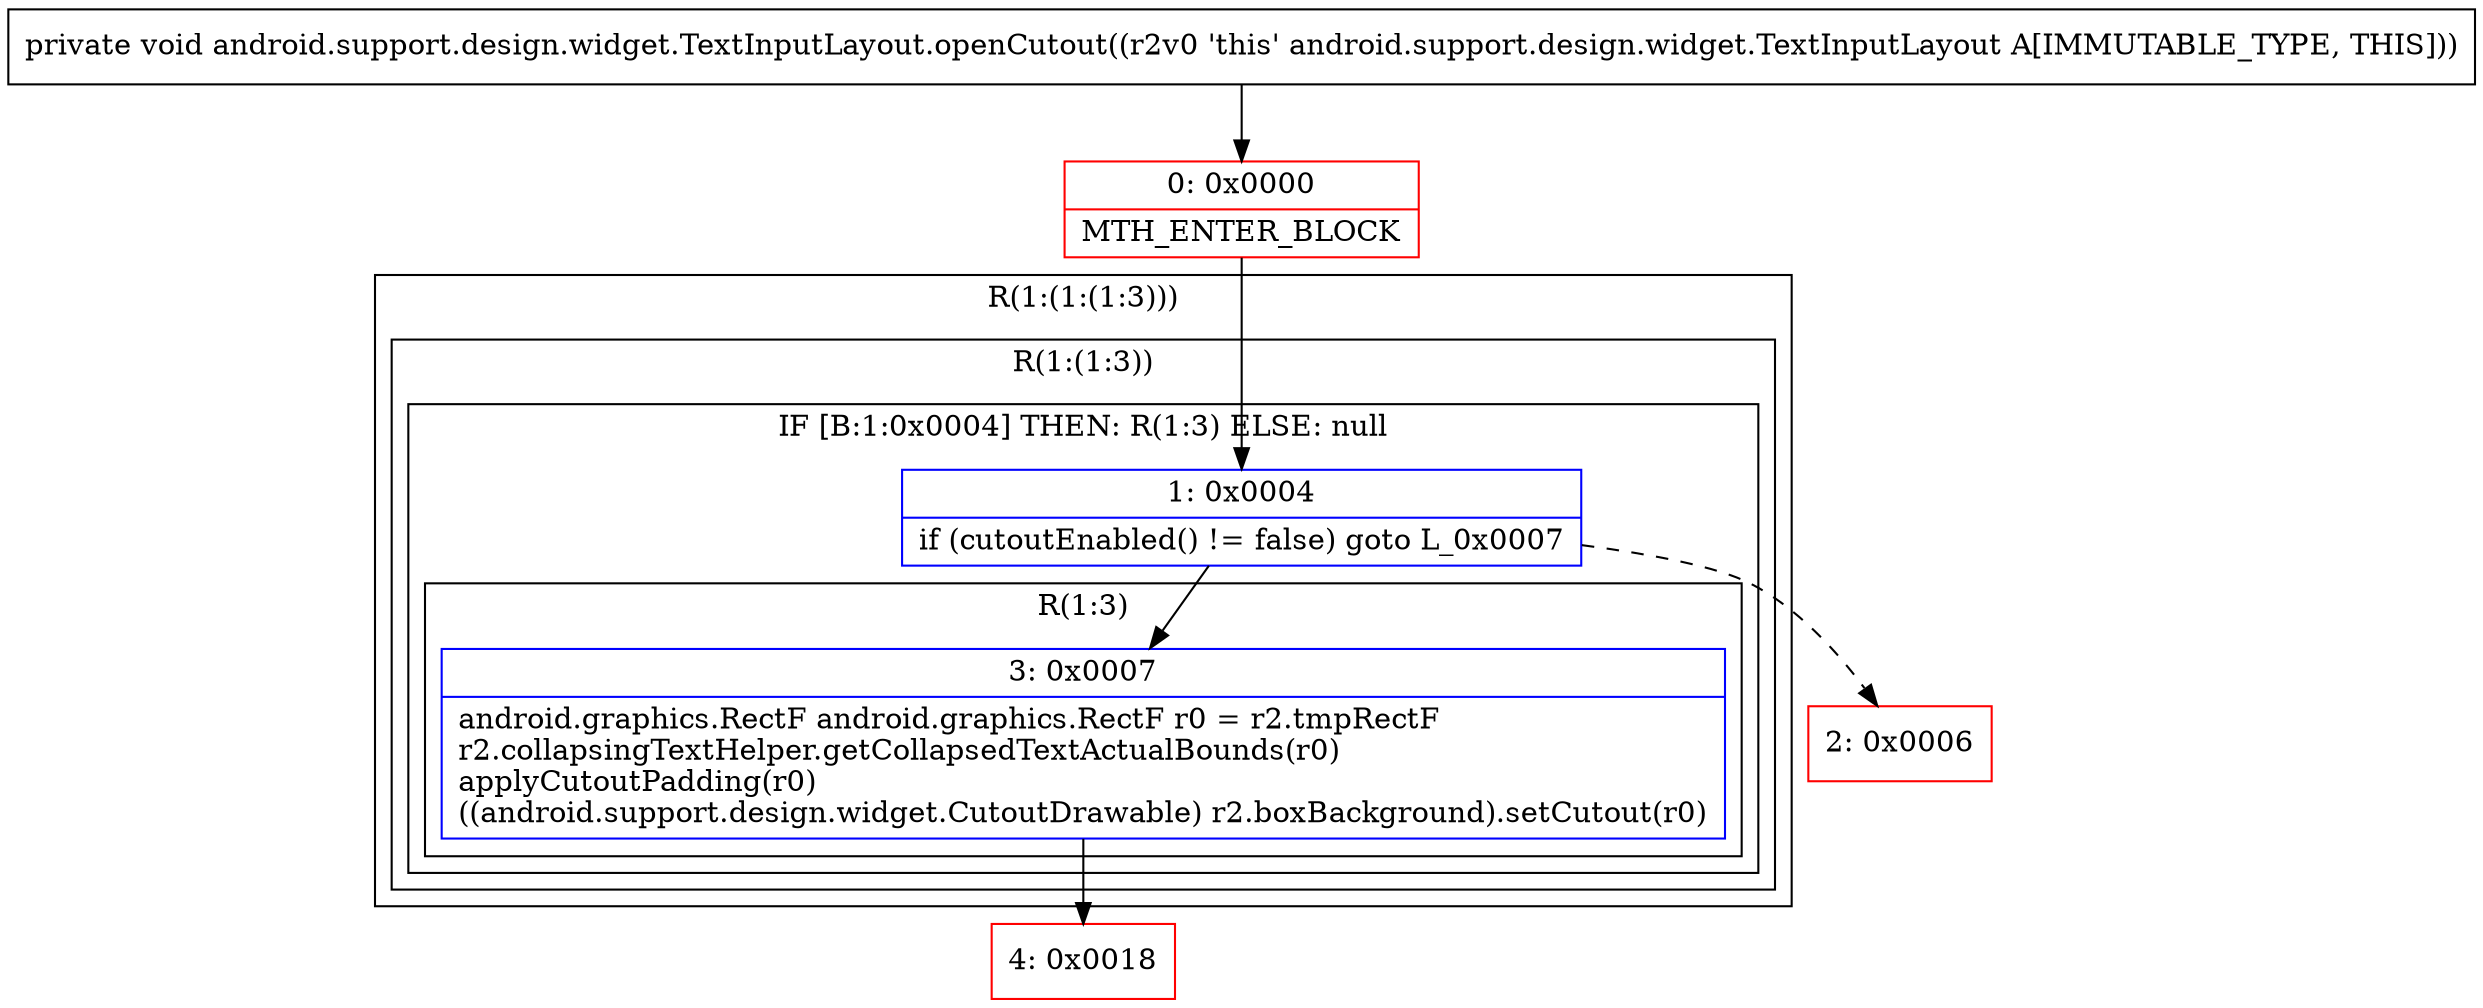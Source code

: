 digraph "CFG forandroid.support.design.widget.TextInputLayout.openCutout()V" {
subgraph cluster_Region_1868729833 {
label = "R(1:(1:(1:3)))";
node [shape=record,color=blue];
subgraph cluster_Region_1280030032 {
label = "R(1:(1:3))";
node [shape=record,color=blue];
subgraph cluster_IfRegion_966105481 {
label = "IF [B:1:0x0004] THEN: R(1:3) ELSE: null";
node [shape=record,color=blue];
Node_1 [shape=record,label="{1\:\ 0x0004|if (cutoutEnabled() != false) goto L_0x0007\l}"];
subgraph cluster_Region_595788287 {
label = "R(1:3)";
node [shape=record,color=blue];
Node_3 [shape=record,label="{3\:\ 0x0007|android.graphics.RectF android.graphics.RectF r0 = r2.tmpRectF\lr2.collapsingTextHelper.getCollapsedTextActualBounds(r0)\lapplyCutoutPadding(r0)\l((android.support.design.widget.CutoutDrawable) r2.boxBackground).setCutout(r0)\l}"];
}
}
}
}
Node_0 [shape=record,color=red,label="{0\:\ 0x0000|MTH_ENTER_BLOCK\l}"];
Node_2 [shape=record,color=red,label="{2\:\ 0x0006}"];
Node_4 [shape=record,color=red,label="{4\:\ 0x0018}"];
MethodNode[shape=record,label="{private void android.support.design.widget.TextInputLayout.openCutout((r2v0 'this' android.support.design.widget.TextInputLayout A[IMMUTABLE_TYPE, THIS])) }"];
MethodNode -> Node_0;
Node_1 -> Node_2[style=dashed];
Node_1 -> Node_3;
Node_3 -> Node_4;
Node_0 -> Node_1;
}

